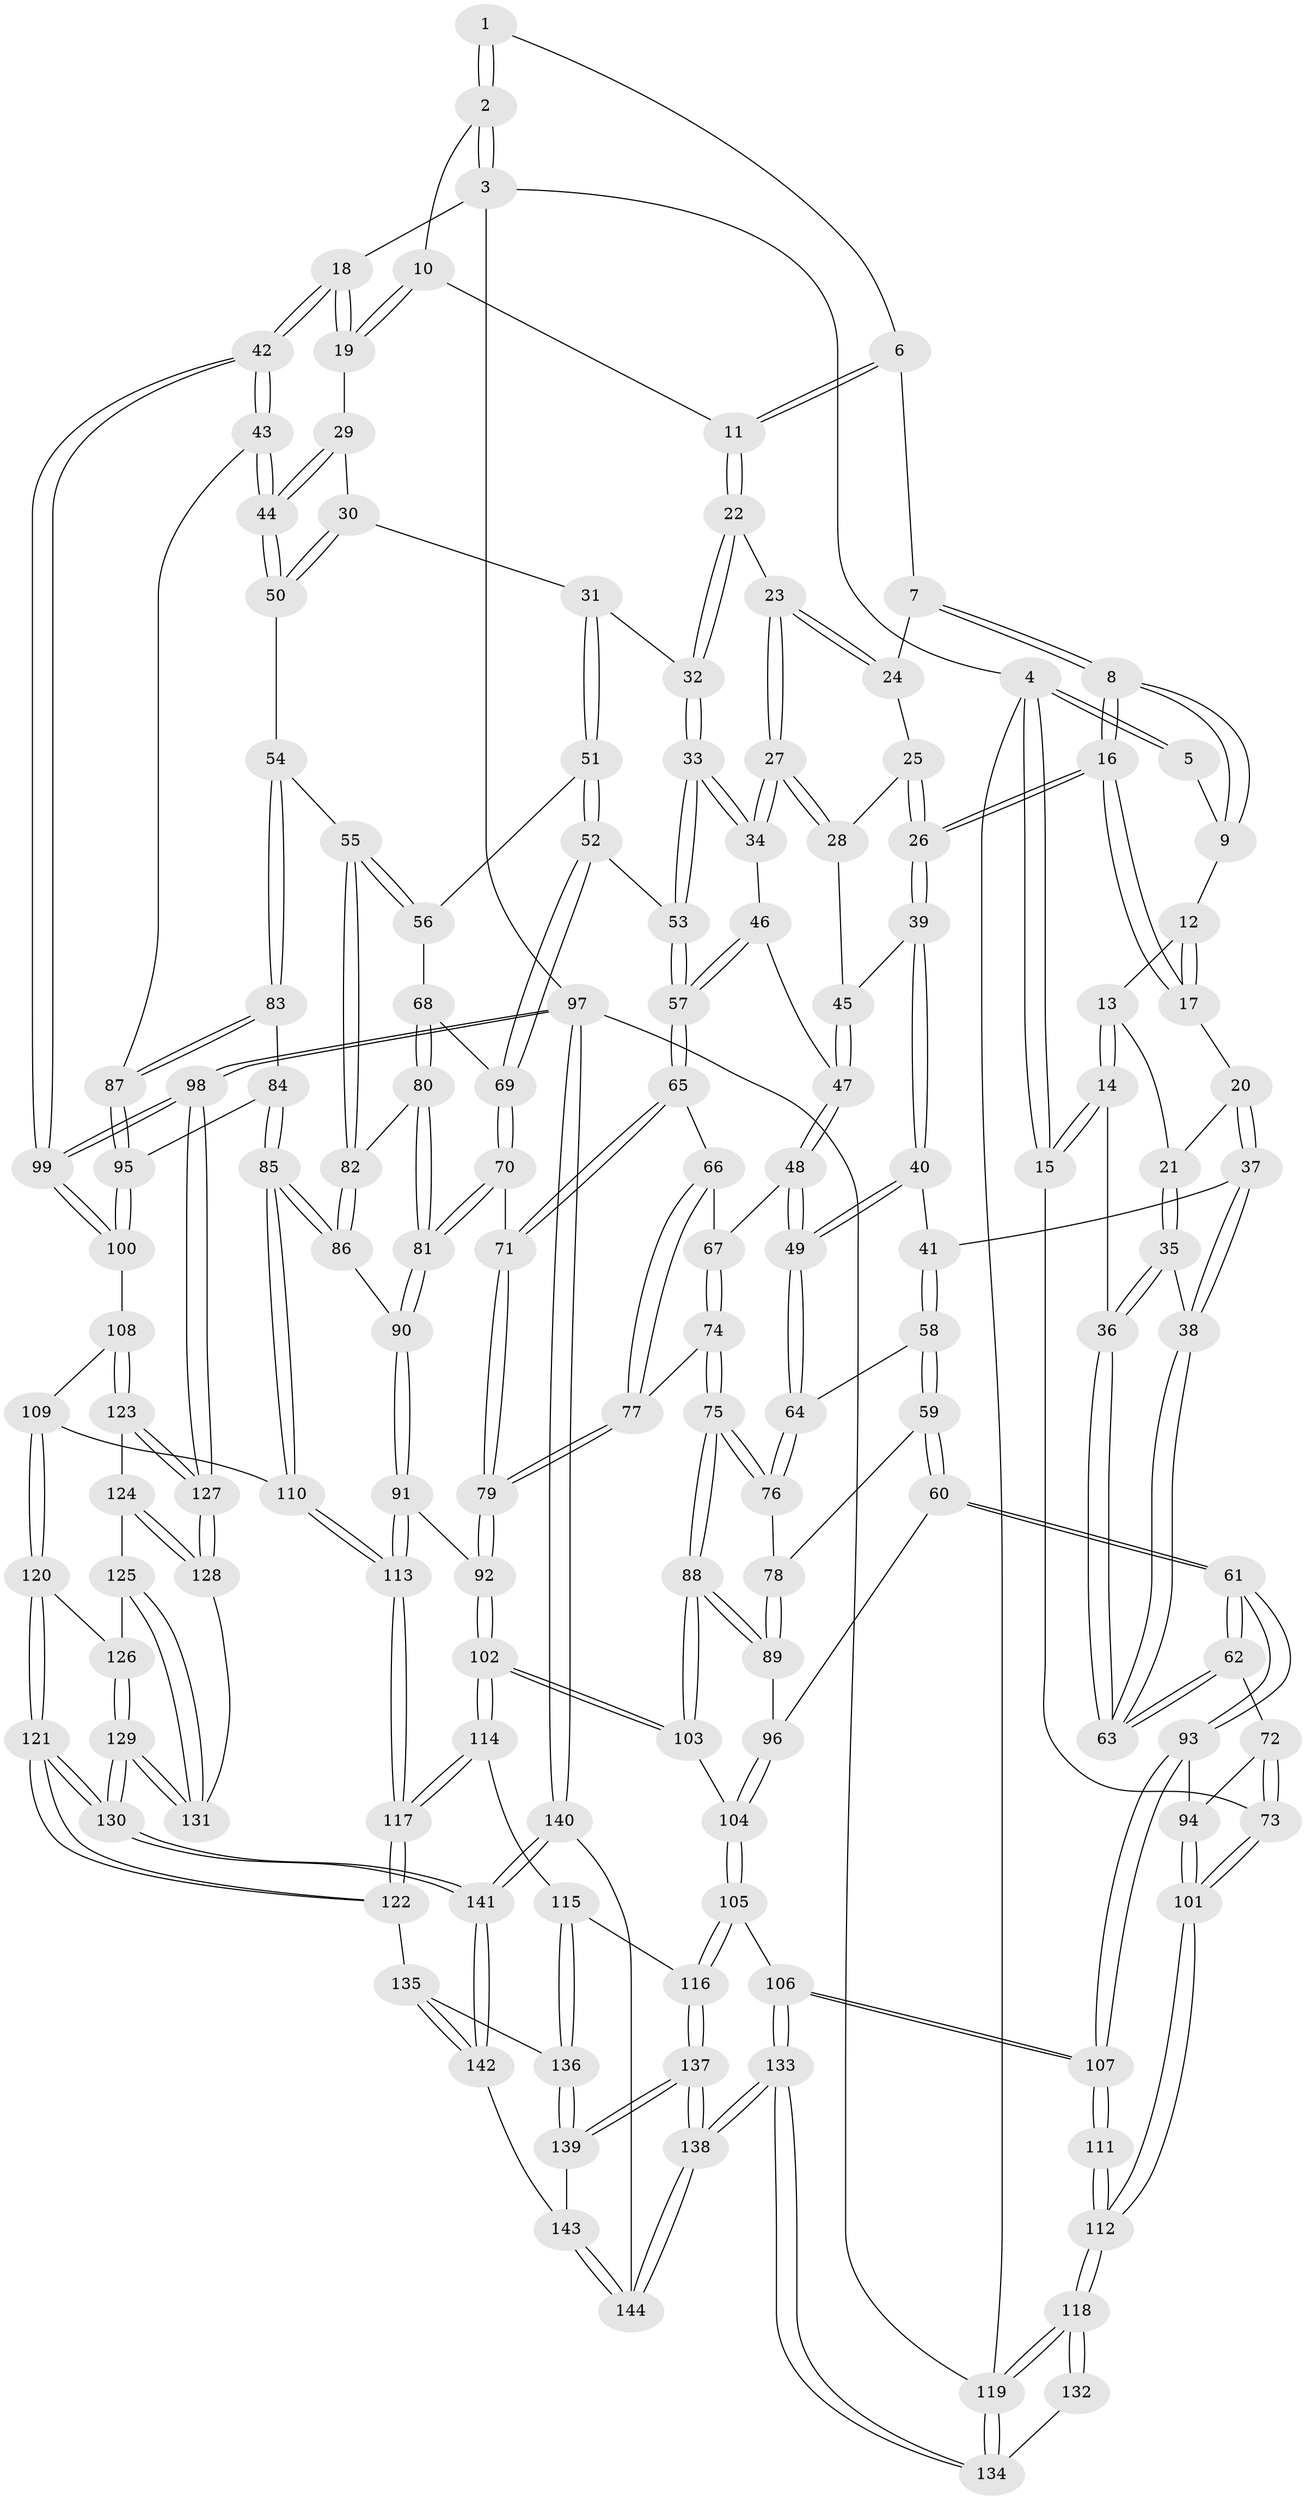 // Generated by graph-tools (version 1.1) at 2025/03/03/09/25 03:03:29]
// undirected, 144 vertices, 357 edges
graph export_dot {
graph [start="1"]
  node [color=gray90,style=filled];
  1 [pos="+0.5191177360650716+0"];
  2 [pos="+0.7501221531463633+0"];
  3 [pos="+1+0"];
  4 [pos="+0+0"];
  5 [pos="+0.1934956817371741+0"];
  6 [pos="+0.5089757161160632+0"];
  7 [pos="+0.4687218690168421+0.04667526394377665"];
  8 [pos="+0.3124158021603921+0.10378815424306657"];
  9 [pos="+0.2164492053064604+0"];
  10 [pos="+0.7170953529453161+0.05264985113882029"];
  11 [pos="+0.6373400606748032+0.14305940327499791"];
  12 [pos="+0.16009259705875348+0.06960481332123442"];
  13 [pos="+0.10811109660465594+0.10017073424294103"];
  14 [pos="+0+0.17236145785796522"];
  15 [pos="+0+0.15890602022032663"];
  16 [pos="+0.29875869702139685+0.1779981296507083"];
  17 [pos="+0.21253781097589652+0.18573926852514372"];
  18 [pos="+1+0"];
  19 [pos="+0.8096328922538897+0.1656954798663037"];
  20 [pos="+0.19660340450791688+0.1968092460589253"];
  21 [pos="+0.16924744814521253+0.19995156651084567"];
  22 [pos="+0.6372791729054536+0.14315700368456274"];
  23 [pos="+0.5366824752175483+0.1493346407137636"];
  24 [pos="+0.4706115943877323+0.051555517168962936"];
  25 [pos="+0.41100271076858186+0.17547652477930772"];
  26 [pos="+0.3147081972687168+0.20129814858532205"];
  27 [pos="+0.5064228196854974+0.23586544004925383"];
  28 [pos="+0.47988093191883757+0.2258700043648211"];
  29 [pos="+0.7974033941284794+0.19495219127082208"];
  30 [pos="+0.7683071364975133+0.24169315258080698"];
  31 [pos="+0.7012246828723192+0.259359107157073"];
  32 [pos="+0.6976704388238442+0.2587066942371724"];
  33 [pos="+0.6385577595819121+0.29501019152400937"];
  34 [pos="+0.5111787972107982+0.2711448421186386"];
  35 [pos="+0.10307954116851585+0.22684626256894547"];
  36 [pos="+0+0.1878715914221853"];
  37 [pos="+0.20196752332004672+0.31660299931290103"];
  38 [pos="+0.16520591668556284+0.33429627254356953"];
  39 [pos="+0.3193129449560139+0.21888536227039393"];
  40 [pos="+0.26969728311413055+0.3113005703991139"];
  41 [pos="+0.2568468600098879+0.3203419067649101"];
  42 [pos="+1+0.30712353368133477"];
  43 [pos="+1+0.32827671289780097"];
  44 [pos="+1+0.3294111829134997"];
  45 [pos="+0.33397397445750315+0.23001132343429717"];
  46 [pos="+0.5035353087942417+0.28296388119494487"];
  47 [pos="+0.42168857813803845+0.33466163842020696"];
  48 [pos="+0.40941383931324477+0.3646679896113838"];
  49 [pos="+0.39198180733242244+0.3750085533609823"];
  50 [pos="+0.8779013513103654+0.3481690415365139"];
  51 [pos="+0.7347336265708696+0.3704908947226882"];
  52 [pos="+0.6429174497793894+0.39855182031969527"];
  53 [pos="+0.6259556478381783+0.38274530785697447"];
  54 [pos="+0.80263984752462+0.4222951171993481"];
  55 [pos="+0.7986930546735401+0.42224892260441943"];
  56 [pos="+0.7380577425997891+0.3744133909123213"];
  57 [pos="+0.5554186519425556+0.4115433431435872"];
  58 [pos="+0.2709969487516428+0.3991525175183872"];
  59 [pos="+0.2458363377998845+0.4634642400660844"];
  60 [pos="+0.20318061376239777+0.49329233147018914"];
  61 [pos="+0.1826596581657164+0.4967402146758971"];
  62 [pos="+0.13185483659203084+0.4318520795972585"];
  63 [pos="+0.13939974227167046+0.37339432039423387"];
  64 [pos="+0.3916642595132573+0.37540358013803665"];
  65 [pos="+0.5537351992555669+0.4145066354495989"];
  66 [pos="+0.49238712130915846+0.4180683179994638"];
  67 [pos="+0.4306954586929481+0.3868717721827399"];
  68 [pos="+0.6744327256611388+0.4402908759073933"];
  69 [pos="+0.6571843870646169+0.4280456485174957"];
  70 [pos="+0.6019847028020748+0.4892046625272322"];
  71 [pos="+0.5578304843372509+0.4502176532717481"];
  72 [pos="+0.06516188296089534+0.43335818662923653"];
  73 [pos="+0+0.4239895905897325"];
  74 [pos="+0.45582623561260005+0.5238874936526347"];
  75 [pos="+0.41678591508965424+0.5340201152236013"];
  76 [pos="+0.3611605597119856+0.4575253500623976"];
  77 [pos="+0.46540323131450395+0.5242861845875721"];
  78 [pos="+0.3284166970327781+0.4649207787150713"];
  79 [pos="+0.4858671168786275+0.5305976498071022"];
  80 [pos="+0.7091071473604115+0.47918820535842555"];
  81 [pos="+0.6101111315211448+0.5124112614190428"];
  82 [pos="+0.7114938959899713+0.4803120368620971"];
  83 [pos="+0.8033293382508382+0.4238384925546263"];
  84 [pos="+0.7984927069124704+0.5150114347402179"];
  85 [pos="+0.7256465547493464+0.5756035206202517"];
  86 [pos="+0.7253847879568244+0.5752287330249402"];
  87 [pos="+0.892790846436969+0.5198314748680274"];
  88 [pos="+0.3898513428126569+0.5696051513611651"];
  89 [pos="+0.32861256544007966+0.552896108457024"];
  90 [pos="+0.6050760688411225+0.54538226211198"];
  91 [pos="+0.5557207269435759+0.5934290420830121"];
  92 [pos="+0.536066184528693+0.5823429277921763"];
  93 [pos="+0.16094449195987903+0.5481494266417496"];
  94 [pos="+0.04889895750687604+0.5534436843038533"];
  95 [pos="+0.8829539862549911+0.5716099051070181"];
  96 [pos="+0.2889294554563087+0.553493195472043"];
  97 [pos="+1+1"];
  98 [pos="+1+0.8907217455192078"];
  99 [pos="+1+0.5441439011511833"];
  100 [pos="+0.8850313302633871+0.6001243695174331"];
  101 [pos="+0+0.5910323490294853"];
  102 [pos="+0.3983304176798539+0.6636939428480839"];
  103 [pos="+0.38814301188282146+0.5980726069477116"];
  104 [pos="+0.28907698732803533+0.6129420246402432"];
  105 [pos="+0.23218835872183674+0.7342168384881231"];
  106 [pos="+0.19855245423318246+0.7326425574110188"];
  107 [pos="+0.16357291594474965+0.7114242462400528"];
  108 [pos="+0.8615217444566594+0.6432062014524123"];
  109 [pos="+0.8405418352862482+0.6474414053768703"];
  110 [pos="+0.7344564719495089+0.6040564990134994"];
  111 [pos="+0.10185162631366089+0.7211821634449362"];
  112 [pos="+0+0.6481030227232015"];
  113 [pos="+0.5973723558883351+0.7360143589945731"];
  114 [pos="+0.3915019801291549+0.7237853398053374"];
  115 [pos="+0.35230937003241464+0.7455192866170666"];
  116 [pos="+0.3049632009010001+0.7559529564754848"];
  117 [pos="+0.5912283735143646+0.7657441320168469"];
  118 [pos="+0+1"];
  119 [pos="+0+1"];
  120 [pos="+0.7780522791621287+0.7523844295065134"];
  121 [pos="+0.6322035131234917+0.8187211871849366"];
  122 [pos="+0.6028933511859744+0.7906761661335151"];
  123 [pos="+0.9113178837567328+0.6980589994729439"];
  124 [pos="+0.8716497278609795+0.7755067617520979"];
  125 [pos="+0.8445397626260751+0.7944857634593189"];
  126 [pos="+0.7815879405532077+0.7552171120595483"];
  127 [pos="+1+0.8653544096053462"];
  128 [pos="+0.9383221140326832+0.8453554512113097"];
  129 [pos="+0.8288875101525995+0.87857404437812"];
  130 [pos="+0.7123403852872214+1"];
  131 [pos="+0.8505289710021968+0.8582029168158813"];
  132 [pos="+0.06935332840804727+0.8071047637134428"];
  133 [pos="+0.10175365481081697+1"];
  134 [pos="+0.07997147429839467+1"];
  135 [pos="+0.47201364319697775+0.8881497143461198"];
  136 [pos="+0.4260049262893381+0.8854781308938741"];
  137 [pos="+0.31760530843336027+0.9740728112490732"];
  138 [pos="+0.18186836339887602+1"];
  139 [pos="+0.33403237001358665+0.9643925714447809"];
  140 [pos="+0.7531287279637543+1"];
  141 [pos="+0.7149129370264674+1"];
  142 [pos="+0.47448042481838276+0.9488333865234615"];
  143 [pos="+0.47213151770661094+0.9515238311783479"];
  144 [pos="+0.40462236907135724+1"];
  1 -- 2;
  1 -- 2;
  1 -- 6;
  2 -- 3;
  2 -- 3;
  2 -- 10;
  3 -- 4;
  3 -- 18;
  3 -- 97;
  4 -- 5;
  4 -- 5;
  4 -- 15;
  4 -- 15;
  4 -- 119;
  5 -- 9;
  6 -- 7;
  6 -- 11;
  6 -- 11;
  7 -- 8;
  7 -- 8;
  7 -- 24;
  8 -- 9;
  8 -- 9;
  8 -- 16;
  8 -- 16;
  9 -- 12;
  10 -- 11;
  10 -- 19;
  10 -- 19;
  11 -- 22;
  11 -- 22;
  12 -- 13;
  12 -- 17;
  12 -- 17;
  13 -- 14;
  13 -- 14;
  13 -- 21;
  14 -- 15;
  14 -- 15;
  14 -- 36;
  15 -- 73;
  16 -- 17;
  16 -- 17;
  16 -- 26;
  16 -- 26;
  17 -- 20;
  18 -- 19;
  18 -- 19;
  18 -- 42;
  18 -- 42;
  19 -- 29;
  20 -- 21;
  20 -- 37;
  20 -- 37;
  21 -- 35;
  21 -- 35;
  22 -- 23;
  22 -- 32;
  22 -- 32;
  23 -- 24;
  23 -- 24;
  23 -- 27;
  23 -- 27;
  24 -- 25;
  25 -- 26;
  25 -- 26;
  25 -- 28;
  26 -- 39;
  26 -- 39;
  27 -- 28;
  27 -- 28;
  27 -- 34;
  27 -- 34;
  28 -- 45;
  29 -- 30;
  29 -- 44;
  29 -- 44;
  30 -- 31;
  30 -- 50;
  30 -- 50;
  31 -- 32;
  31 -- 51;
  31 -- 51;
  32 -- 33;
  32 -- 33;
  33 -- 34;
  33 -- 34;
  33 -- 53;
  33 -- 53;
  34 -- 46;
  35 -- 36;
  35 -- 36;
  35 -- 38;
  36 -- 63;
  36 -- 63;
  37 -- 38;
  37 -- 38;
  37 -- 41;
  38 -- 63;
  38 -- 63;
  39 -- 40;
  39 -- 40;
  39 -- 45;
  40 -- 41;
  40 -- 49;
  40 -- 49;
  41 -- 58;
  41 -- 58;
  42 -- 43;
  42 -- 43;
  42 -- 99;
  42 -- 99;
  43 -- 44;
  43 -- 44;
  43 -- 87;
  44 -- 50;
  44 -- 50;
  45 -- 47;
  45 -- 47;
  46 -- 47;
  46 -- 57;
  46 -- 57;
  47 -- 48;
  47 -- 48;
  48 -- 49;
  48 -- 49;
  48 -- 67;
  49 -- 64;
  49 -- 64;
  50 -- 54;
  51 -- 52;
  51 -- 52;
  51 -- 56;
  52 -- 53;
  52 -- 69;
  52 -- 69;
  53 -- 57;
  53 -- 57;
  54 -- 55;
  54 -- 83;
  54 -- 83;
  55 -- 56;
  55 -- 56;
  55 -- 82;
  55 -- 82;
  56 -- 68;
  57 -- 65;
  57 -- 65;
  58 -- 59;
  58 -- 59;
  58 -- 64;
  59 -- 60;
  59 -- 60;
  59 -- 78;
  60 -- 61;
  60 -- 61;
  60 -- 96;
  61 -- 62;
  61 -- 62;
  61 -- 93;
  61 -- 93;
  62 -- 63;
  62 -- 63;
  62 -- 72;
  64 -- 76;
  64 -- 76;
  65 -- 66;
  65 -- 71;
  65 -- 71;
  66 -- 67;
  66 -- 77;
  66 -- 77;
  67 -- 74;
  67 -- 74;
  68 -- 69;
  68 -- 80;
  68 -- 80;
  69 -- 70;
  69 -- 70;
  70 -- 71;
  70 -- 81;
  70 -- 81;
  71 -- 79;
  71 -- 79;
  72 -- 73;
  72 -- 73;
  72 -- 94;
  73 -- 101;
  73 -- 101;
  74 -- 75;
  74 -- 75;
  74 -- 77;
  75 -- 76;
  75 -- 76;
  75 -- 88;
  75 -- 88;
  76 -- 78;
  77 -- 79;
  77 -- 79;
  78 -- 89;
  78 -- 89;
  79 -- 92;
  79 -- 92;
  80 -- 81;
  80 -- 81;
  80 -- 82;
  81 -- 90;
  81 -- 90;
  82 -- 86;
  82 -- 86;
  83 -- 84;
  83 -- 87;
  83 -- 87;
  84 -- 85;
  84 -- 85;
  84 -- 95;
  85 -- 86;
  85 -- 86;
  85 -- 110;
  85 -- 110;
  86 -- 90;
  87 -- 95;
  87 -- 95;
  88 -- 89;
  88 -- 89;
  88 -- 103;
  88 -- 103;
  89 -- 96;
  90 -- 91;
  90 -- 91;
  91 -- 92;
  91 -- 113;
  91 -- 113;
  92 -- 102;
  92 -- 102;
  93 -- 94;
  93 -- 107;
  93 -- 107;
  94 -- 101;
  94 -- 101;
  95 -- 100;
  95 -- 100;
  96 -- 104;
  96 -- 104;
  97 -- 98;
  97 -- 98;
  97 -- 140;
  97 -- 140;
  97 -- 119;
  98 -- 99;
  98 -- 99;
  98 -- 127;
  98 -- 127;
  99 -- 100;
  99 -- 100;
  100 -- 108;
  101 -- 112;
  101 -- 112;
  102 -- 103;
  102 -- 103;
  102 -- 114;
  102 -- 114;
  103 -- 104;
  104 -- 105;
  104 -- 105;
  105 -- 106;
  105 -- 116;
  105 -- 116;
  106 -- 107;
  106 -- 107;
  106 -- 133;
  106 -- 133;
  107 -- 111;
  107 -- 111;
  108 -- 109;
  108 -- 123;
  108 -- 123;
  109 -- 110;
  109 -- 120;
  109 -- 120;
  110 -- 113;
  110 -- 113;
  111 -- 112;
  111 -- 112;
  112 -- 118;
  112 -- 118;
  113 -- 117;
  113 -- 117;
  114 -- 115;
  114 -- 117;
  114 -- 117;
  115 -- 116;
  115 -- 136;
  115 -- 136;
  116 -- 137;
  116 -- 137;
  117 -- 122;
  117 -- 122;
  118 -- 119;
  118 -- 119;
  118 -- 132;
  118 -- 132;
  119 -- 134;
  119 -- 134;
  120 -- 121;
  120 -- 121;
  120 -- 126;
  121 -- 122;
  121 -- 122;
  121 -- 130;
  121 -- 130;
  122 -- 135;
  123 -- 124;
  123 -- 127;
  123 -- 127;
  124 -- 125;
  124 -- 128;
  124 -- 128;
  125 -- 126;
  125 -- 131;
  125 -- 131;
  126 -- 129;
  126 -- 129;
  127 -- 128;
  127 -- 128;
  128 -- 131;
  129 -- 130;
  129 -- 130;
  129 -- 131;
  129 -- 131;
  130 -- 141;
  130 -- 141;
  132 -- 134;
  133 -- 134;
  133 -- 134;
  133 -- 138;
  133 -- 138;
  135 -- 136;
  135 -- 142;
  135 -- 142;
  136 -- 139;
  136 -- 139;
  137 -- 138;
  137 -- 138;
  137 -- 139;
  137 -- 139;
  138 -- 144;
  138 -- 144;
  139 -- 143;
  140 -- 141;
  140 -- 141;
  140 -- 144;
  141 -- 142;
  141 -- 142;
  142 -- 143;
  143 -- 144;
  143 -- 144;
}
